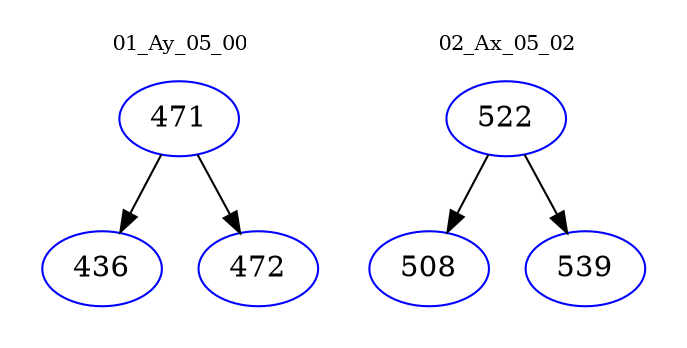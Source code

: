 digraph{
subgraph cluster_0 {
color = white
label = "01_Ay_05_00";
fontsize=10;
T0_471 [label="471", color="blue"]
T0_471 -> T0_436 [color="black"]
T0_436 [label="436", color="blue"]
T0_471 -> T0_472 [color="black"]
T0_472 [label="472", color="blue"]
}
subgraph cluster_1 {
color = white
label = "02_Ax_05_02";
fontsize=10;
T1_522 [label="522", color="blue"]
T1_522 -> T1_508 [color="black"]
T1_508 [label="508", color="blue"]
T1_522 -> T1_539 [color="black"]
T1_539 [label="539", color="blue"]
}
}
